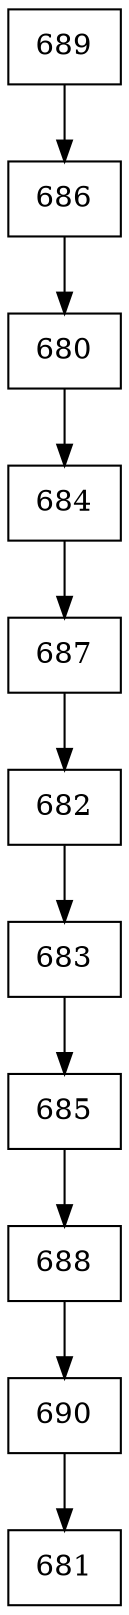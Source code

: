 digraph G {
  node [shape=record];
  node0 [label="{689}"];
  node0 -> node1;
  node1 [label="{686}"];
  node1 -> node2;
  node2 [label="{680}"];
  node2 -> node3;
  node3 [label="{684}"];
  node3 -> node4;
  node4 [label="{687}"];
  node4 -> node5;
  node5 [label="{682}"];
  node5 -> node6;
  node6 [label="{683}"];
  node6 -> node7;
  node7 [label="{685}"];
  node7 -> node8;
  node8 [label="{688}"];
  node8 -> node9;
  node9 [label="{690}"];
  node9 -> node10;
  node10 [label="{681}"];
}
